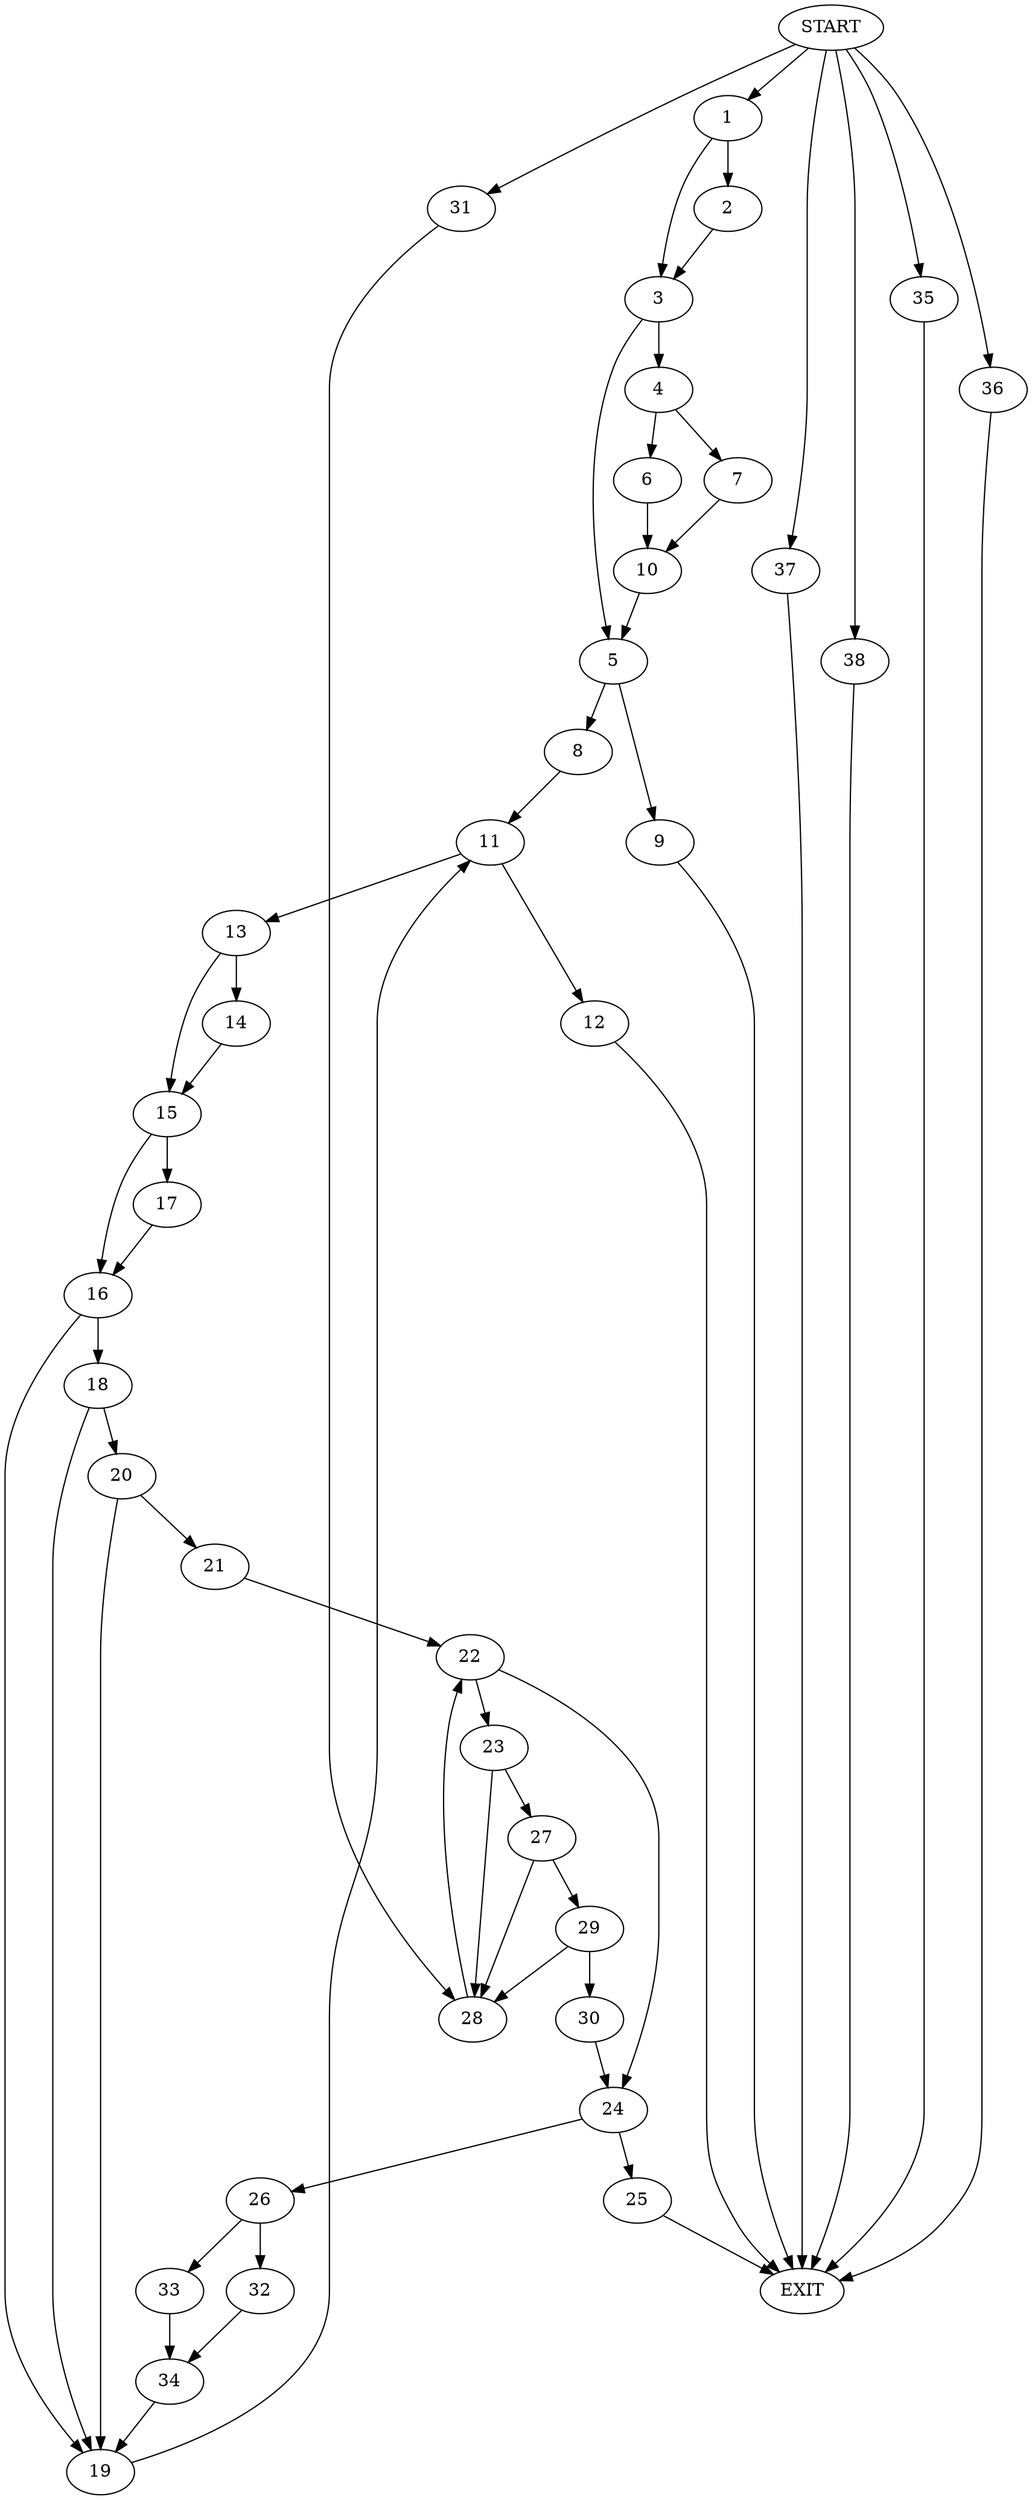 digraph {
0 [label="START"]
39 [label="EXIT"]
0 -> 1
1 -> 2
1 -> 3
3 -> 4
3 -> 5
2 -> 3
4 -> 6
4 -> 7
5 -> 8
5 -> 9
7 -> 10
6 -> 10
10 -> 5
9 -> 39
8 -> 11
11 -> 12
11 -> 13
13 -> 14
13 -> 15
12 -> 39
15 -> 16
15 -> 17
14 -> 15
17 -> 16
16 -> 18
16 -> 19
18 -> 20
18 -> 19
19 -> 11
20 -> 19
20 -> 21
21 -> 22
22 -> 23
22 -> 24
24 -> 25
24 -> 26
23 -> 27
23 -> 28
27 -> 29
27 -> 28
28 -> 22
29 -> 30
29 -> 28
30 -> 24
0 -> 31
31 -> 28
26 -> 32
26 -> 33
25 -> 39
33 -> 34
32 -> 34
34 -> 19
0 -> 35
35 -> 39
0 -> 36
36 -> 39
0 -> 37
37 -> 39
0 -> 38
38 -> 39
}
